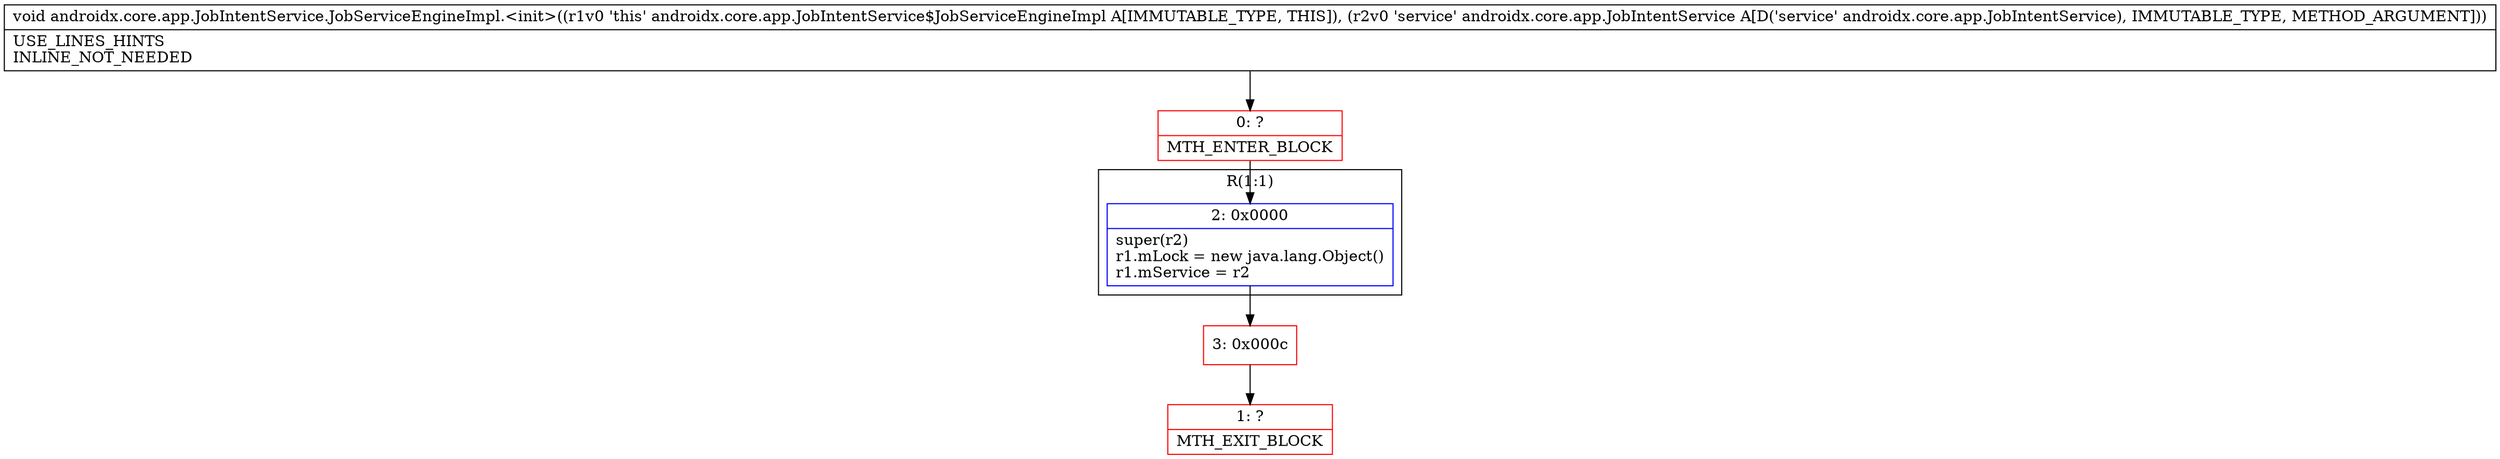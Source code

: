 digraph "CFG forandroidx.core.app.JobIntentService.JobServiceEngineImpl.\<init\>(Landroidx\/core\/app\/JobIntentService;)V" {
subgraph cluster_Region_1056298572 {
label = "R(1:1)";
node [shape=record,color=blue];
Node_2 [shape=record,label="{2\:\ 0x0000|super(r2)\lr1.mLock = new java.lang.Object()\lr1.mService = r2\l}"];
}
Node_0 [shape=record,color=red,label="{0\:\ ?|MTH_ENTER_BLOCK\l}"];
Node_3 [shape=record,color=red,label="{3\:\ 0x000c}"];
Node_1 [shape=record,color=red,label="{1\:\ ?|MTH_EXIT_BLOCK\l}"];
MethodNode[shape=record,label="{void androidx.core.app.JobIntentService.JobServiceEngineImpl.\<init\>((r1v0 'this' androidx.core.app.JobIntentService$JobServiceEngineImpl A[IMMUTABLE_TYPE, THIS]), (r2v0 'service' androidx.core.app.JobIntentService A[D('service' androidx.core.app.JobIntentService), IMMUTABLE_TYPE, METHOD_ARGUMENT]))  | USE_LINES_HINTS\lINLINE_NOT_NEEDED\l}"];
MethodNode -> Node_0;Node_2 -> Node_3;
Node_0 -> Node_2;
Node_3 -> Node_1;
}

